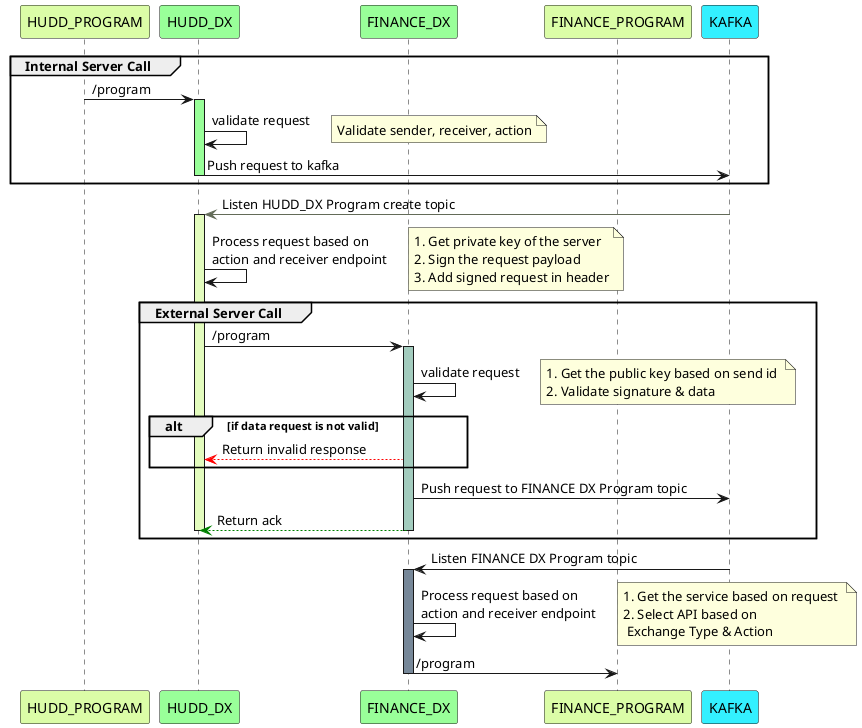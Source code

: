 @startuml
'actor  as User order 0
participant HUDD_PROGRAM as HUDD_PROGRAM order 1 #dbfda7
participant HUDD_DX as HUDD_DX order 2 #99FF99
participant FINANCE_DX as FINANCE_DX order 3 #99FF99
participant FINANCE_PROGRAM as FINANCE_PROGRAM order 4 #dbfda7
participant KAFKA as KAFKA order 6 #33f0ff

group Internal Server Call
    HUDD_PROGRAM -> HUDD_DX:  /program
    activate HUDD_DX #99FF99
    HUDD_DX -> HUDD_DX: validate request
    note right: Validate sender, receiver, action

    HUDD_DX -> KAFKA: Push request to kafka
    deactivate HUDD_DX
end
deactivate HUDD_PROGRAM
HUDD_DX <[#636b58]- KAFKA: Listen HUDD_DX Program create topic
activate HUDD_DX #e3fcbe
HUDD_DX -> HUDD_DX: Process request based on \naction and receiver endpoint
note right: 1. Get private key of the server \n2. Sign the request payload \n3. Add signed request in header

group External Server Call
HUDD_DX -> FINANCE_DX:  /program
activate FINANCE_DX #a3ccbe
FINANCE_DX -> FINANCE_DX: validate request
note right: 1. Get the public key based on send id \n2. Validate signature & data
alt if data request is not valid
HUDD_DX <-[#red]- FINANCE_DX: Return invalid response
end
FINANCE_DX -> KAFKA: Push request to FINANCE DX Program topic
HUDD_DX <-[#green]- FINANCE_DX:  Return ack
deactivate HUDD_DX
deactivate FINANCE_DX
end
FINANCE_DX <- KAFKA: Listen FINANCE DX Program topic
activate FINANCE_DX #778899
FINANCE_DX -> FINANCE_DX: Process request based on \naction and receiver endpoint
note right: 1. Get the service based on request \n2. Select API based on \n Exchange Type & Action
FINANCE_DX -> FINANCE_PROGRAM:  /program

deactivate HUDD_DX
deactivate FINANCE_DX


@enduml